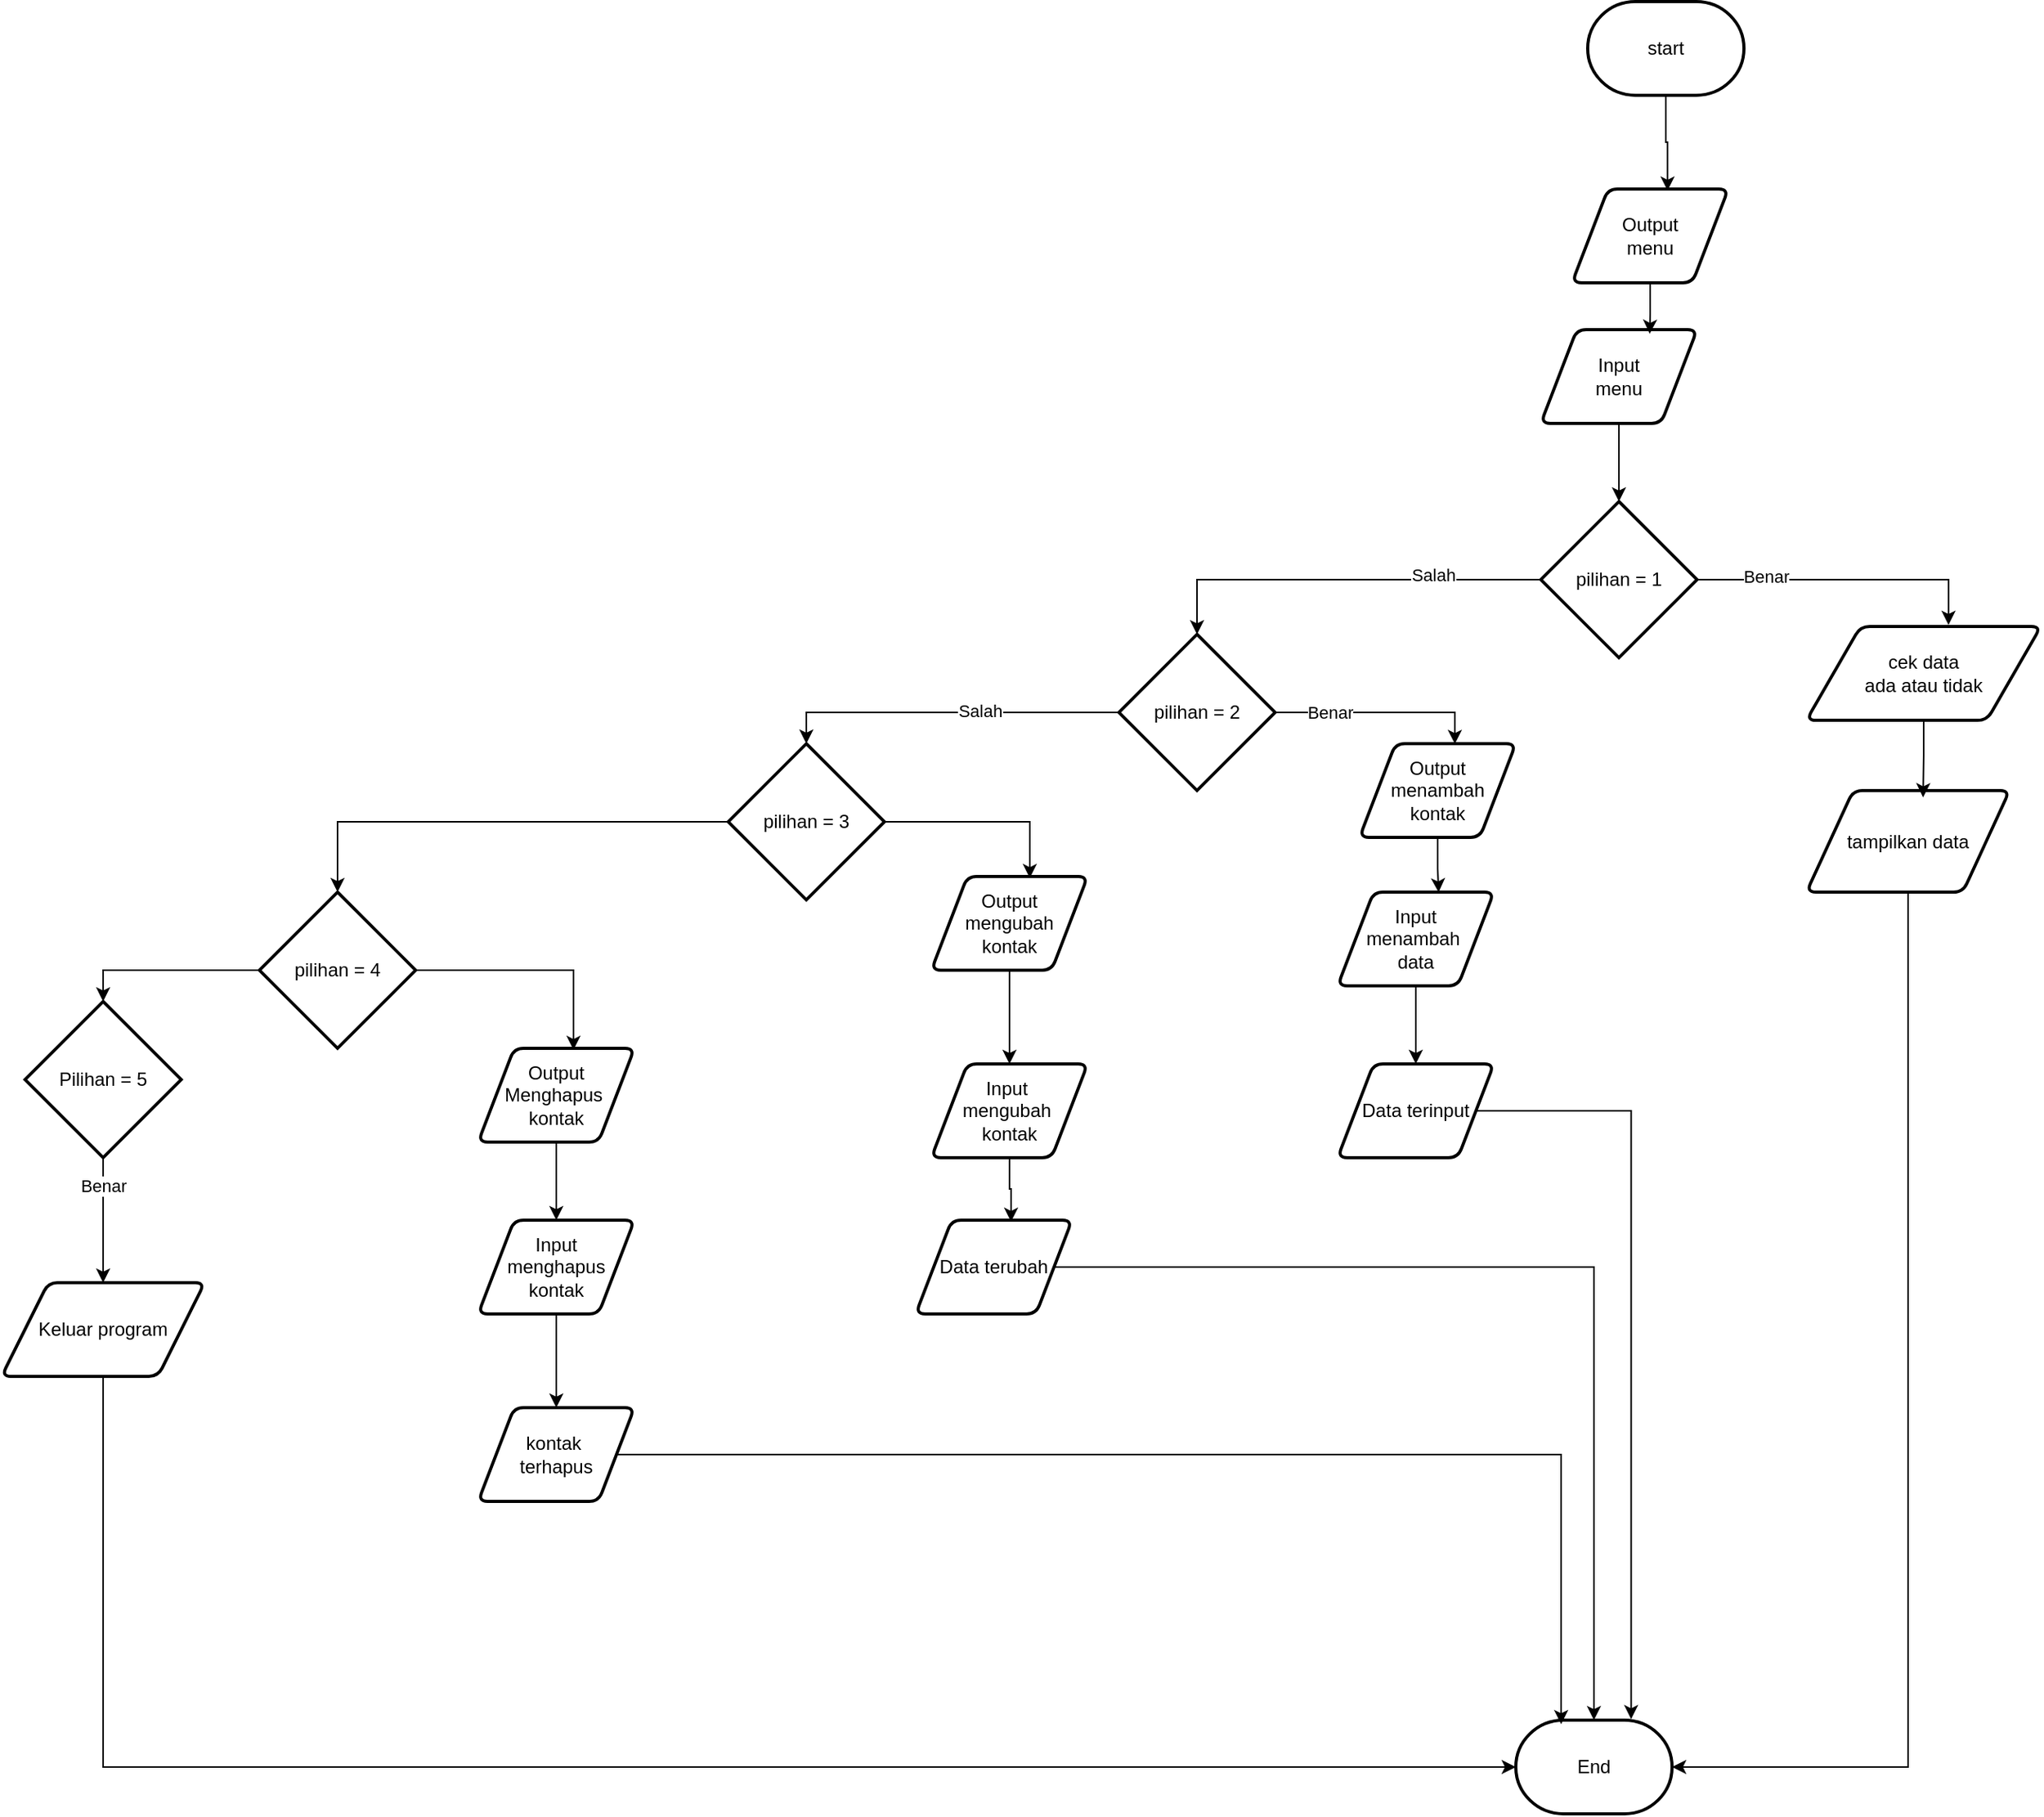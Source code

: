<mxfile version="24.7.17">
  <diagram name="Halaman-1" id="0xqJ5tc1aRnwHBC7qNcD">
    <mxGraphModel dx="1877" dy="505" grid="1" gridSize="10" guides="1" tooltips="1" connect="1" arrows="1" fold="1" page="1" pageScale="1" pageWidth="827" pageHeight="1169" math="0" shadow="0">
      <root>
        <mxCell id="0" />
        <mxCell id="1" parent="0" />
        <mxCell id="OFTolOPrYtvmjTJoPlSI-3" value="" style="edgeStyle=orthogonalEdgeStyle;rounded=0;orthogonalLoop=1;jettySize=auto;html=1;entryX=0.611;entryY=0.017;entryDx=0;entryDy=0;entryPerimeter=0;" parent="1" source="OFTolOPrYtvmjTJoPlSI-1" target="mkgL2kkjBD1C0I6kd7_m-8" edge="1">
          <mxGeometry relative="1" as="geometry">
            <mxPoint x="410" y="190" as="targetPoint" />
            <Array as="points">
              <mxPoint x="410" y="170" />
              <mxPoint x="411" y="170" />
            </Array>
          </mxGeometry>
        </mxCell>
        <mxCell id="OFTolOPrYtvmjTJoPlSI-1" value="start" style="strokeWidth=2;html=1;shape=mxgraph.flowchart.terminator;whiteSpace=wrap;" parent="1" vertex="1">
          <mxGeometry x="360" y="80" width="100" height="60" as="geometry" />
        </mxCell>
        <mxCell id="mkgL2kkjBD1C0I6kd7_m-8" value="Output&lt;div&gt;menu&lt;/div&gt;" style="shape=parallelogram;html=1;strokeWidth=2;perimeter=parallelogramPerimeter;whiteSpace=wrap;rounded=1;arcSize=12;size=0.23;" vertex="1" parent="1">
          <mxGeometry x="350" y="200" width="100" height="60" as="geometry" />
        </mxCell>
        <mxCell id="mkgL2kkjBD1C0I6kd7_m-12" value="" style="edgeStyle=orthogonalEdgeStyle;rounded=0;orthogonalLoop=1;jettySize=auto;html=1;" edge="1" parent="1" source="mkgL2kkjBD1C0I6kd7_m-9" target="mkgL2kkjBD1C0I6kd7_m-11">
          <mxGeometry relative="1" as="geometry" />
        </mxCell>
        <mxCell id="mkgL2kkjBD1C0I6kd7_m-9" value="Input&lt;div&gt;menu&lt;/div&gt;" style="shape=parallelogram;html=1;strokeWidth=2;perimeter=parallelogramPerimeter;whiteSpace=wrap;rounded=1;arcSize=12;size=0.23;" vertex="1" parent="1">
          <mxGeometry x="330" y="290" width="100" height="60" as="geometry" />
        </mxCell>
        <mxCell id="mkgL2kkjBD1C0I6kd7_m-10" style="edgeStyle=orthogonalEdgeStyle;rounded=0;orthogonalLoop=1;jettySize=auto;html=1;entryX=0.697;entryY=0.044;entryDx=0;entryDy=0;entryPerimeter=0;" edge="1" parent="1" source="mkgL2kkjBD1C0I6kd7_m-8" target="mkgL2kkjBD1C0I6kd7_m-9">
          <mxGeometry relative="1" as="geometry" />
        </mxCell>
        <mxCell id="mkgL2kkjBD1C0I6kd7_m-11" value="pilihan = 1" style="strokeWidth=2;html=1;shape=mxgraph.flowchart.decision;whiteSpace=wrap;" vertex="1" parent="1">
          <mxGeometry x="330" y="400" width="100" height="100" as="geometry" />
        </mxCell>
        <mxCell id="mkgL2kkjBD1C0I6kd7_m-13" value="pilihan = 2" style="strokeWidth=2;html=1;shape=mxgraph.flowchart.decision;whiteSpace=wrap;" vertex="1" parent="1">
          <mxGeometry x="60" y="485" width="100" height="100" as="geometry" />
        </mxCell>
        <mxCell id="mkgL2kkjBD1C0I6kd7_m-14" value="pilihan = 3" style="strokeWidth=2;html=1;shape=mxgraph.flowchart.decision;whiteSpace=wrap;" vertex="1" parent="1">
          <mxGeometry x="-190" y="555" width="100" height="100" as="geometry" />
        </mxCell>
        <mxCell id="mkgL2kkjBD1C0I6kd7_m-15" value="pilihan = 4" style="strokeWidth=2;html=1;shape=mxgraph.flowchart.decision;whiteSpace=wrap;" vertex="1" parent="1">
          <mxGeometry x="-490" y="650" width="100" height="100" as="geometry" />
        </mxCell>
        <mxCell id="mkgL2kkjBD1C0I6kd7_m-55" style="edgeStyle=orthogonalEdgeStyle;rounded=0;orthogonalLoop=1;jettySize=auto;html=1;entryX=0.5;entryY=0;entryDx=0;entryDy=0;" edge="1" parent="1" source="mkgL2kkjBD1C0I6kd7_m-16" target="mkgL2kkjBD1C0I6kd7_m-56">
          <mxGeometry relative="1" as="geometry">
            <mxPoint x="-590" y="880" as="targetPoint" />
          </mxGeometry>
        </mxCell>
        <mxCell id="mkgL2kkjBD1C0I6kd7_m-57" value="Benar" style="edgeLabel;html=1;align=center;verticalAlign=middle;resizable=0;points=[];" vertex="1" connectable="0" parent="mkgL2kkjBD1C0I6kd7_m-55">
          <mxGeometry x="-0.555" relative="1" as="geometry">
            <mxPoint as="offset" />
          </mxGeometry>
        </mxCell>
        <mxCell id="mkgL2kkjBD1C0I6kd7_m-16" value="Pilihan = 5" style="strokeWidth=2;html=1;shape=mxgraph.flowchart.decision;whiteSpace=wrap;" vertex="1" parent="1">
          <mxGeometry x="-640" y="720" width="100" height="100" as="geometry" />
        </mxCell>
        <mxCell id="mkgL2kkjBD1C0I6kd7_m-17" style="edgeStyle=orthogonalEdgeStyle;rounded=0;orthogonalLoop=1;jettySize=auto;html=1;entryX=0.5;entryY=0;entryDx=0;entryDy=0;entryPerimeter=0;" edge="1" parent="1" source="mkgL2kkjBD1C0I6kd7_m-11" target="mkgL2kkjBD1C0I6kd7_m-13">
          <mxGeometry relative="1" as="geometry" />
        </mxCell>
        <mxCell id="mkgL2kkjBD1C0I6kd7_m-22" value="Salah" style="edgeLabel;html=1;align=center;verticalAlign=middle;resizable=0;points=[];" vertex="1" connectable="0" parent="mkgL2kkjBD1C0I6kd7_m-17">
          <mxGeometry x="-0.46" y="-3" relative="1" as="geometry">
            <mxPoint as="offset" />
          </mxGeometry>
        </mxCell>
        <mxCell id="mkgL2kkjBD1C0I6kd7_m-18" style="edgeStyle=orthogonalEdgeStyle;rounded=0;orthogonalLoop=1;jettySize=auto;html=1;entryX=0.5;entryY=0;entryDx=0;entryDy=0;entryPerimeter=0;" edge="1" parent="1" source="mkgL2kkjBD1C0I6kd7_m-13" target="mkgL2kkjBD1C0I6kd7_m-14">
          <mxGeometry relative="1" as="geometry" />
        </mxCell>
        <mxCell id="mkgL2kkjBD1C0I6kd7_m-32" value="Salah" style="edgeLabel;html=1;align=center;verticalAlign=middle;resizable=0;points=[];" vertex="1" connectable="0" parent="mkgL2kkjBD1C0I6kd7_m-18">
          <mxGeometry x="-0.192" y="-1" relative="1" as="geometry">
            <mxPoint as="offset" />
          </mxGeometry>
        </mxCell>
        <mxCell id="mkgL2kkjBD1C0I6kd7_m-19" style="edgeStyle=orthogonalEdgeStyle;rounded=0;orthogonalLoop=1;jettySize=auto;html=1;entryX=0.5;entryY=0;entryDx=0;entryDy=0;entryPerimeter=0;" edge="1" parent="1" source="mkgL2kkjBD1C0I6kd7_m-14" target="mkgL2kkjBD1C0I6kd7_m-15">
          <mxGeometry relative="1" as="geometry" />
        </mxCell>
        <mxCell id="mkgL2kkjBD1C0I6kd7_m-20" style="edgeStyle=orthogonalEdgeStyle;rounded=0;orthogonalLoop=1;jettySize=auto;html=1;entryX=0.5;entryY=0;entryDx=0;entryDy=0;entryPerimeter=0;" edge="1" parent="1" source="mkgL2kkjBD1C0I6kd7_m-15" target="mkgL2kkjBD1C0I6kd7_m-16">
          <mxGeometry relative="1" as="geometry" />
        </mxCell>
        <mxCell id="mkgL2kkjBD1C0I6kd7_m-23" value="cek data&lt;div&gt;ada atau tidak&lt;/div&gt;" style="shape=parallelogram;html=1;strokeWidth=2;perimeter=parallelogramPerimeter;whiteSpace=wrap;rounded=1;arcSize=12;size=0.23;" vertex="1" parent="1">
          <mxGeometry x="500" y="480" width="150" height="60" as="geometry" />
        </mxCell>
        <mxCell id="mkgL2kkjBD1C0I6kd7_m-24" style="edgeStyle=orthogonalEdgeStyle;rounded=0;orthogonalLoop=1;jettySize=auto;html=1;entryX=0.606;entryY=-0.017;entryDx=0;entryDy=0;entryPerimeter=0;" edge="1" parent="1" source="mkgL2kkjBD1C0I6kd7_m-11" target="mkgL2kkjBD1C0I6kd7_m-23">
          <mxGeometry relative="1" as="geometry" />
        </mxCell>
        <mxCell id="mkgL2kkjBD1C0I6kd7_m-25" value="Benar" style="edgeLabel;html=1;align=center;verticalAlign=middle;resizable=0;points=[];" vertex="1" connectable="0" parent="mkgL2kkjBD1C0I6kd7_m-24">
          <mxGeometry x="-0.535" y="2" relative="1" as="geometry">
            <mxPoint as="offset" />
          </mxGeometry>
        </mxCell>
        <mxCell id="mkgL2kkjBD1C0I6kd7_m-26" value="tampilkan data" style="shape=parallelogram;html=1;strokeWidth=2;perimeter=parallelogramPerimeter;whiteSpace=wrap;rounded=1;arcSize=12;size=0.23;" vertex="1" parent="1">
          <mxGeometry x="500" y="585" width="130" height="65" as="geometry" />
        </mxCell>
        <mxCell id="mkgL2kkjBD1C0I6kd7_m-27" style="edgeStyle=orthogonalEdgeStyle;rounded=0;orthogonalLoop=1;jettySize=auto;html=1;entryX=0.574;entryY=0.067;entryDx=0;entryDy=0;entryPerimeter=0;" edge="1" parent="1" source="mkgL2kkjBD1C0I6kd7_m-23" target="mkgL2kkjBD1C0I6kd7_m-26">
          <mxGeometry relative="1" as="geometry" />
        </mxCell>
        <mxCell id="mkgL2kkjBD1C0I6kd7_m-29" value="End" style="strokeWidth=2;html=1;shape=mxgraph.flowchart.terminator;whiteSpace=wrap;" vertex="1" parent="1">
          <mxGeometry x="314" y="1180" width="100" height="60" as="geometry" />
        </mxCell>
        <mxCell id="mkgL2kkjBD1C0I6kd7_m-30" style="edgeStyle=orthogonalEdgeStyle;rounded=0;orthogonalLoop=1;jettySize=auto;html=1;entryX=1;entryY=0.5;entryDx=0;entryDy=0;entryPerimeter=0;" edge="1" parent="1" source="mkgL2kkjBD1C0I6kd7_m-26" target="mkgL2kkjBD1C0I6kd7_m-29">
          <mxGeometry relative="1" as="geometry">
            <Array as="points">
              <mxPoint x="565" y="1210" />
            </Array>
          </mxGeometry>
        </mxCell>
        <mxCell id="mkgL2kkjBD1C0I6kd7_m-33" value="Output&lt;div&gt;menambah kontak&lt;/div&gt;" style="shape=parallelogram;html=1;strokeWidth=2;perimeter=parallelogramPerimeter;whiteSpace=wrap;rounded=1;arcSize=12;size=0.23;" vertex="1" parent="1">
          <mxGeometry x="214" y="555" width="100" height="60" as="geometry" />
        </mxCell>
        <mxCell id="mkgL2kkjBD1C0I6kd7_m-34" style="edgeStyle=orthogonalEdgeStyle;rounded=0;orthogonalLoop=1;jettySize=auto;html=1;entryX=0.61;entryY=0.003;entryDx=0;entryDy=0;entryPerimeter=0;" edge="1" parent="1" source="mkgL2kkjBD1C0I6kd7_m-13" target="mkgL2kkjBD1C0I6kd7_m-33">
          <mxGeometry relative="1" as="geometry" />
        </mxCell>
        <mxCell id="mkgL2kkjBD1C0I6kd7_m-40" value="Benar" style="edgeLabel;html=1;align=center;verticalAlign=middle;resizable=0;points=[];" vertex="1" connectable="0" parent="mkgL2kkjBD1C0I6kd7_m-34">
          <mxGeometry x="-0.485" relative="1" as="geometry">
            <mxPoint as="offset" />
          </mxGeometry>
        </mxCell>
        <mxCell id="mkgL2kkjBD1C0I6kd7_m-38" style="edgeStyle=orthogonalEdgeStyle;rounded=0;orthogonalLoop=1;jettySize=auto;html=1;entryX=0.5;entryY=0;entryDx=0;entryDy=0;" edge="1" parent="1" source="mkgL2kkjBD1C0I6kd7_m-35" target="mkgL2kkjBD1C0I6kd7_m-37">
          <mxGeometry relative="1" as="geometry" />
        </mxCell>
        <mxCell id="mkgL2kkjBD1C0I6kd7_m-35" value="Input&lt;div&gt;menambah&amp;nbsp;&lt;/div&gt;&lt;div&gt;data&lt;/div&gt;" style="shape=parallelogram;html=1;strokeWidth=2;perimeter=parallelogramPerimeter;whiteSpace=wrap;rounded=1;arcSize=12;size=0.23;" vertex="1" parent="1">
          <mxGeometry x="200" y="650" width="100" height="60" as="geometry" />
        </mxCell>
        <mxCell id="mkgL2kkjBD1C0I6kd7_m-36" style="edgeStyle=orthogonalEdgeStyle;rounded=0;orthogonalLoop=1;jettySize=auto;html=1;entryX=0.646;entryY=0.003;entryDx=0;entryDy=0;entryPerimeter=0;" edge="1" parent="1" source="mkgL2kkjBD1C0I6kd7_m-33" target="mkgL2kkjBD1C0I6kd7_m-35">
          <mxGeometry relative="1" as="geometry" />
        </mxCell>
        <mxCell id="mkgL2kkjBD1C0I6kd7_m-37" value="Data terinput" style="shape=parallelogram;html=1;strokeWidth=2;perimeter=parallelogramPerimeter;whiteSpace=wrap;rounded=1;arcSize=12;size=0.23;" vertex="1" parent="1">
          <mxGeometry x="200" y="760" width="100" height="60" as="geometry" />
        </mxCell>
        <mxCell id="mkgL2kkjBD1C0I6kd7_m-39" style="edgeStyle=orthogonalEdgeStyle;rounded=0;orthogonalLoop=1;jettySize=auto;html=1;entryX=0.738;entryY=-0.01;entryDx=0;entryDy=0;entryPerimeter=0;" edge="1" parent="1" source="mkgL2kkjBD1C0I6kd7_m-37" target="mkgL2kkjBD1C0I6kd7_m-29">
          <mxGeometry relative="1" as="geometry" />
        </mxCell>
        <mxCell id="mkgL2kkjBD1C0I6kd7_m-44" style="edgeStyle=orthogonalEdgeStyle;rounded=0;orthogonalLoop=1;jettySize=auto;html=1;" edge="1" parent="1" source="mkgL2kkjBD1C0I6kd7_m-41" target="mkgL2kkjBD1C0I6kd7_m-43">
          <mxGeometry relative="1" as="geometry" />
        </mxCell>
        <mxCell id="mkgL2kkjBD1C0I6kd7_m-41" value="Output&lt;div&gt;mengubah&lt;/div&gt;&lt;div&gt;kontak&lt;/div&gt;" style="shape=parallelogram;html=1;strokeWidth=2;perimeter=parallelogramPerimeter;whiteSpace=wrap;rounded=1;arcSize=12;size=0.23;" vertex="1" parent="1">
          <mxGeometry x="-60" y="640" width="100" height="60" as="geometry" />
        </mxCell>
        <mxCell id="mkgL2kkjBD1C0I6kd7_m-42" style="edgeStyle=orthogonalEdgeStyle;rounded=0;orthogonalLoop=1;jettySize=auto;html=1;entryX=0.63;entryY=0.017;entryDx=0;entryDy=0;entryPerimeter=0;" edge="1" parent="1" source="mkgL2kkjBD1C0I6kd7_m-14" target="mkgL2kkjBD1C0I6kd7_m-41">
          <mxGeometry relative="1" as="geometry" />
        </mxCell>
        <mxCell id="mkgL2kkjBD1C0I6kd7_m-43" value="Input&amp;nbsp;&lt;div&gt;mengubah&amp;nbsp;&lt;/div&gt;&lt;div&gt;kontak&lt;/div&gt;" style="shape=parallelogram;html=1;strokeWidth=2;perimeter=parallelogramPerimeter;whiteSpace=wrap;rounded=1;arcSize=12;size=0.23;" vertex="1" parent="1">
          <mxGeometry x="-60" y="760" width="100" height="60" as="geometry" />
        </mxCell>
        <mxCell id="mkgL2kkjBD1C0I6kd7_m-45" value="Data terubah" style="shape=parallelogram;html=1;strokeWidth=2;perimeter=parallelogramPerimeter;whiteSpace=wrap;rounded=1;arcSize=12;size=0.23;" vertex="1" parent="1">
          <mxGeometry x="-70" y="860" width="100" height="60" as="geometry" />
        </mxCell>
        <mxCell id="mkgL2kkjBD1C0I6kd7_m-46" style="edgeStyle=orthogonalEdgeStyle;rounded=0;orthogonalLoop=1;jettySize=auto;html=1;entryX=0.61;entryY=0.017;entryDx=0;entryDy=0;entryPerimeter=0;" edge="1" parent="1" source="mkgL2kkjBD1C0I6kd7_m-43" target="mkgL2kkjBD1C0I6kd7_m-45">
          <mxGeometry relative="1" as="geometry" />
        </mxCell>
        <mxCell id="mkgL2kkjBD1C0I6kd7_m-47" style="edgeStyle=orthogonalEdgeStyle;rounded=0;orthogonalLoop=1;jettySize=auto;html=1;entryX=0.5;entryY=0;entryDx=0;entryDy=0;entryPerimeter=0;" edge="1" parent="1" source="mkgL2kkjBD1C0I6kd7_m-45" target="mkgL2kkjBD1C0I6kd7_m-29">
          <mxGeometry relative="1" as="geometry" />
        </mxCell>
        <mxCell id="mkgL2kkjBD1C0I6kd7_m-51" style="edgeStyle=orthogonalEdgeStyle;rounded=0;orthogonalLoop=1;jettySize=auto;html=1;" edge="1" parent="1" source="mkgL2kkjBD1C0I6kd7_m-48" target="mkgL2kkjBD1C0I6kd7_m-50">
          <mxGeometry relative="1" as="geometry" />
        </mxCell>
        <mxCell id="mkgL2kkjBD1C0I6kd7_m-48" value="Output&lt;div&gt;Menghapus&amp;nbsp;&lt;/div&gt;&lt;div&gt;kontak&lt;/div&gt;" style="shape=parallelogram;html=1;strokeWidth=2;perimeter=parallelogramPerimeter;whiteSpace=wrap;rounded=1;arcSize=12;size=0.23;" vertex="1" parent="1">
          <mxGeometry x="-350" y="750" width="100" height="60" as="geometry" />
        </mxCell>
        <mxCell id="mkgL2kkjBD1C0I6kd7_m-49" style="edgeStyle=orthogonalEdgeStyle;rounded=0;orthogonalLoop=1;jettySize=auto;html=1;entryX=0.61;entryY=0.017;entryDx=0;entryDy=0;entryPerimeter=0;" edge="1" parent="1" source="mkgL2kkjBD1C0I6kd7_m-15" target="mkgL2kkjBD1C0I6kd7_m-48">
          <mxGeometry relative="1" as="geometry" />
        </mxCell>
        <mxCell id="mkgL2kkjBD1C0I6kd7_m-53" style="edgeStyle=orthogonalEdgeStyle;rounded=0;orthogonalLoop=1;jettySize=auto;html=1;entryX=0.5;entryY=0;entryDx=0;entryDy=0;" edge="1" parent="1" source="mkgL2kkjBD1C0I6kd7_m-50" target="mkgL2kkjBD1C0I6kd7_m-52">
          <mxGeometry relative="1" as="geometry" />
        </mxCell>
        <mxCell id="mkgL2kkjBD1C0I6kd7_m-50" value="Input&lt;div&gt;menghapus&lt;/div&gt;&lt;div&gt;kontak&lt;/div&gt;" style="shape=parallelogram;html=1;strokeWidth=2;perimeter=parallelogramPerimeter;whiteSpace=wrap;rounded=1;arcSize=12;size=0.23;" vertex="1" parent="1">
          <mxGeometry x="-350" y="860" width="100" height="60" as="geometry" />
        </mxCell>
        <mxCell id="mkgL2kkjBD1C0I6kd7_m-52" value="kontak&amp;nbsp;&lt;div&gt;terhapus&lt;/div&gt;" style="shape=parallelogram;html=1;strokeWidth=2;perimeter=parallelogramPerimeter;whiteSpace=wrap;rounded=1;arcSize=12;size=0.23;" vertex="1" parent="1">
          <mxGeometry x="-350" y="980" width="100" height="60" as="geometry" />
        </mxCell>
        <mxCell id="mkgL2kkjBD1C0I6kd7_m-54" style="edgeStyle=orthogonalEdgeStyle;rounded=0;orthogonalLoop=1;jettySize=auto;html=1;entryX=0.29;entryY=0.043;entryDx=0;entryDy=0;entryPerimeter=0;" edge="1" parent="1" source="mkgL2kkjBD1C0I6kd7_m-52" target="mkgL2kkjBD1C0I6kd7_m-29">
          <mxGeometry relative="1" as="geometry" />
        </mxCell>
        <mxCell id="mkgL2kkjBD1C0I6kd7_m-56" value="Keluar program" style="shape=parallelogram;html=1;strokeWidth=2;perimeter=parallelogramPerimeter;whiteSpace=wrap;rounded=1;arcSize=12;size=0.23;" vertex="1" parent="1">
          <mxGeometry x="-655" y="900" width="130" height="60" as="geometry" />
        </mxCell>
        <mxCell id="mkgL2kkjBD1C0I6kd7_m-58" style="edgeStyle=orthogonalEdgeStyle;rounded=0;orthogonalLoop=1;jettySize=auto;html=1;entryX=0;entryY=0.5;entryDx=0;entryDy=0;entryPerimeter=0;" edge="1" parent="1" source="mkgL2kkjBD1C0I6kd7_m-56" target="mkgL2kkjBD1C0I6kd7_m-29">
          <mxGeometry relative="1" as="geometry">
            <Array as="points">
              <mxPoint x="-590" y="1210" />
            </Array>
          </mxGeometry>
        </mxCell>
      </root>
    </mxGraphModel>
  </diagram>
</mxfile>
